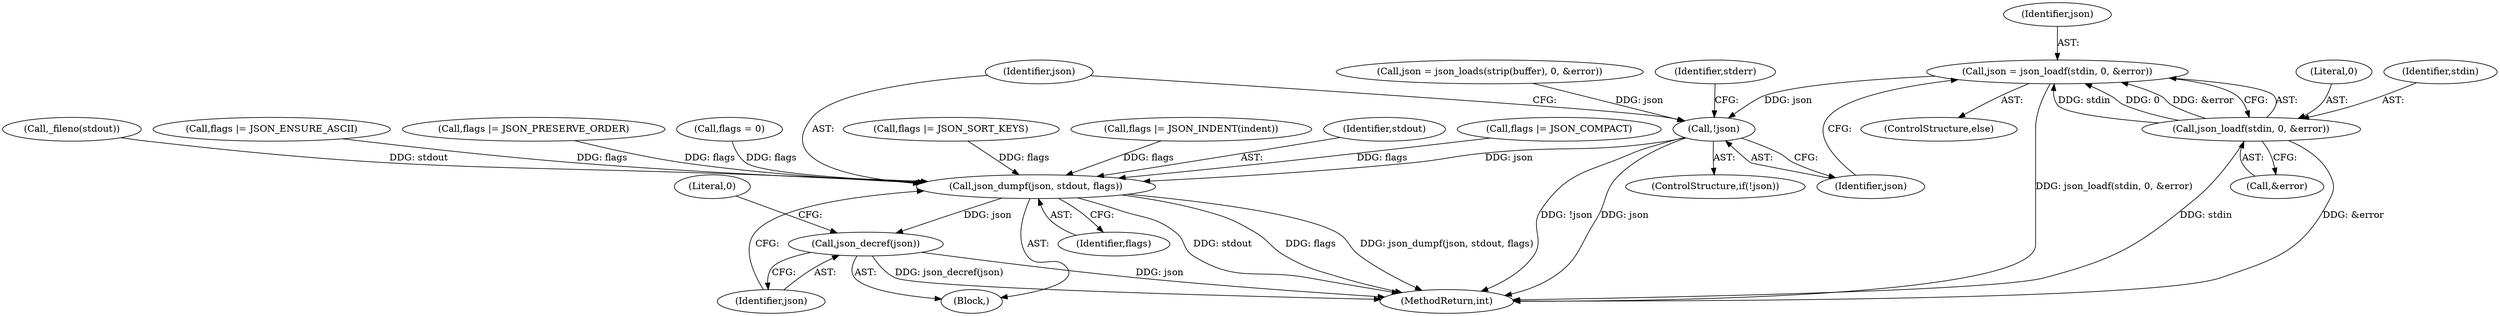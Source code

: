digraph "0_jansson_8f80c2d83808150724d31793e6ade92749b1faa4_11@pointer" {
"1000259" [label="(Call,json = json_loadf(stdin, 0, &error))"];
"1000261" [label="(Call,json_loadf(stdin, 0, &error))"];
"1000267" [label="(Call,!json)"];
"1000287" [label="(Call,json_dumpf(json, stdout, flags))"];
"1000291" [label="(Call,json_decref(json))"];
"1000288" [label="(Identifier,json)"];
"1000261" [label="(Call,json_loadf(stdin, 0, &error))"];
"1000289" [label="(Identifier,stdout)"];
"1000258" [label="(ControlStructure,else)"];
"1000151" [label="(Call,flags |= JSON_COMPACT)"];
"1000291" [label="(Call,json_decref(json))"];
"1000268" [label="(Identifier,json)"];
"1000287" [label="(Call,json_dumpf(json, stdout, flags))"];
"1000295" [label="(MethodReturn,int)"];
"1000294" [label="(Literal,0)"];
"1000112" [label="(Call,_fileno(stdout))"];
"1000157" [label="(Call,flags |= JSON_ENSURE_ASCII)"];
"1000292" [label="(Identifier,json)"];
"1000266" [label="(ControlStructure,if(!json))"];
"1000163" [label="(Call,flags |= JSON_PRESERVE_ORDER)"];
"1000262" [label="(Identifier,stdin)"];
"1000264" [label="(Call,&error)"];
"1000260" [label="(Identifier,json)"];
"1000267" [label="(Call,!json)"];
"1000106" [label="(Call,flags = 0)"];
"1000263" [label="(Literal,0)"];
"1000271" [label="(Identifier,stderr)"];
"1000259" [label="(Call,json = json_loadf(stdin, 0, &error))"];
"1000169" [label="(Call,flags |= JSON_SORT_KEYS)"];
"1000103" [label="(Block,)"];
"1000142" [label="(Call,flags |= JSON_INDENT(indent))"];
"1000290" [label="(Identifier,flags)"];
"1000248" [label="(Call,json = json_loads(strip(buffer), 0, &error))"];
"1000259" -> "1000258"  [label="AST: "];
"1000259" -> "1000261"  [label="CFG: "];
"1000260" -> "1000259"  [label="AST: "];
"1000261" -> "1000259"  [label="AST: "];
"1000268" -> "1000259"  [label="CFG: "];
"1000259" -> "1000295"  [label="DDG: json_loadf(stdin, 0, &error)"];
"1000261" -> "1000259"  [label="DDG: stdin"];
"1000261" -> "1000259"  [label="DDG: 0"];
"1000261" -> "1000259"  [label="DDG: &error"];
"1000259" -> "1000267"  [label="DDG: json"];
"1000261" -> "1000264"  [label="CFG: "];
"1000262" -> "1000261"  [label="AST: "];
"1000263" -> "1000261"  [label="AST: "];
"1000264" -> "1000261"  [label="AST: "];
"1000261" -> "1000295"  [label="DDG: &error"];
"1000261" -> "1000295"  [label="DDG: stdin"];
"1000267" -> "1000266"  [label="AST: "];
"1000267" -> "1000268"  [label="CFG: "];
"1000268" -> "1000267"  [label="AST: "];
"1000271" -> "1000267"  [label="CFG: "];
"1000288" -> "1000267"  [label="CFG: "];
"1000267" -> "1000295"  [label="DDG: json"];
"1000267" -> "1000295"  [label="DDG: !json"];
"1000248" -> "1000267"  [label="DDG: json"];
"1000267" -> "1000287"  [label="DDG: json"];
"1000287" -> "1000103"  [label="AST: "];
"1000287" -> "1000290"  [label="CFG: "];
"1000288" -> "1000287"  [label="AST: "];
"1000289" -> "1000287"  [label="AST: "];
"1000290" -> "1000287"  [label="AST: "];
"1000292" -> "1000287"  [label="CFG: "];
"1000287" -> "1000295"  [label="DDG: flags"];
"1000287" -> "1000295"  [label="DDG: json_dumpf(json, stdout, flags)"];
"1000287" -> "1000295"  [label="DDG: stdout"];
"1000112" -> "1000287"  [label="DDG: stdout"];
"1000163" -> "1000287"  [label="DDG: flags"];
"1000106" -> "1000287"  [label="DDG: flags"];
"1000151" -> "1000287"  [label="DDG: flags"];
"1000157" -> "1000287"  [label="DDG: flags"];
"1000142" -> "1000287"  [label="DDG: flags"];
"1000169" -> "1000287"  [label="DDG: flags"];
"1000287" -> "1000291"  [label="DDG: json"];
"1000291" -> "1000103"  [label="AST: "];
"1000291" -> "1000292"  [label="CFG: "];
"1000292" -> "1000291"  [label="AST: "];
"1000294" -> "1000291"  [label="CFG: "];
"1000291" -> "1000295"  [label="DDG: json_decref(json)"];
"1000291" -> "1000295"  [label="DDG: json"];
}
